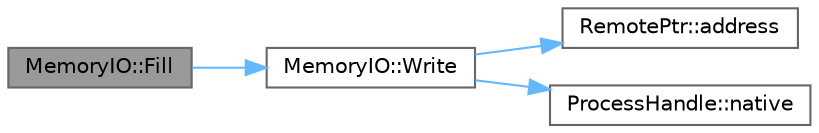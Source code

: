 digraph "MemoryIO::Fill"
{
 // LATEX_PDF_SIZE
  bgcolor="transparent";
  edge [fontname=Helvetica,fontsize=10,labelfontname=Helvetica,labelfontsize=10];
  node [fontname=Helvetica,fontsize=10,shape=box,height=0.2,width=0.4];
  rankdir="LR";
  Node1 [id="Node000001",label="MemoryIO::Fill",height=0.2,width=0.4,color="gray40", fillcolor="grey60", style="filled", fontcolor="black",tooltip="Fills a buffer in the target process with a specified byte (opcode)."];
  Node1 -> Node2 [id="edge1_Node000001_Node000002",color="steelblue1",style="solid",tooltip=" "];
  Node2 [id="Node000002",label="MemoryIO::Write",height=0.2,width=0.4,color="grey40", fillcolor="white", style="filled",URL="$class_memory_i_o.html#adb57aa720e917248131905e589d35021",tooltip="Wrapper for WriteProcessMemory."];
  Node2 -> Node3 [id="edge2_Node000002_Node000003",color="steelblue1",style="solid",tooltip=" "];
  Node3 [id="Node000003",label="RemotePtr::address",height=0.2,width=0.4,color="grey40", fillcolor="white", style="filled",URL="$class_remote_ptr.html#a6b641b898436483289d32e117ae2fc0e",tooltip="Getter for the address."];
  Node2 -> Node4 [id="edge3_Node000002_Node000004",color="steelblue1",style="solid",tooltip=" "];
  Node4 [id="Node000004",label="ProcessHandle::native",height=0.2,width=0.4,color="grey40", fillcolor="white", style="filled",URL="$class_process_handle.html#a2cda675cee2e5d6834d9143f080a80da",tooltip="This function returns a raw handle to the process."];
}
